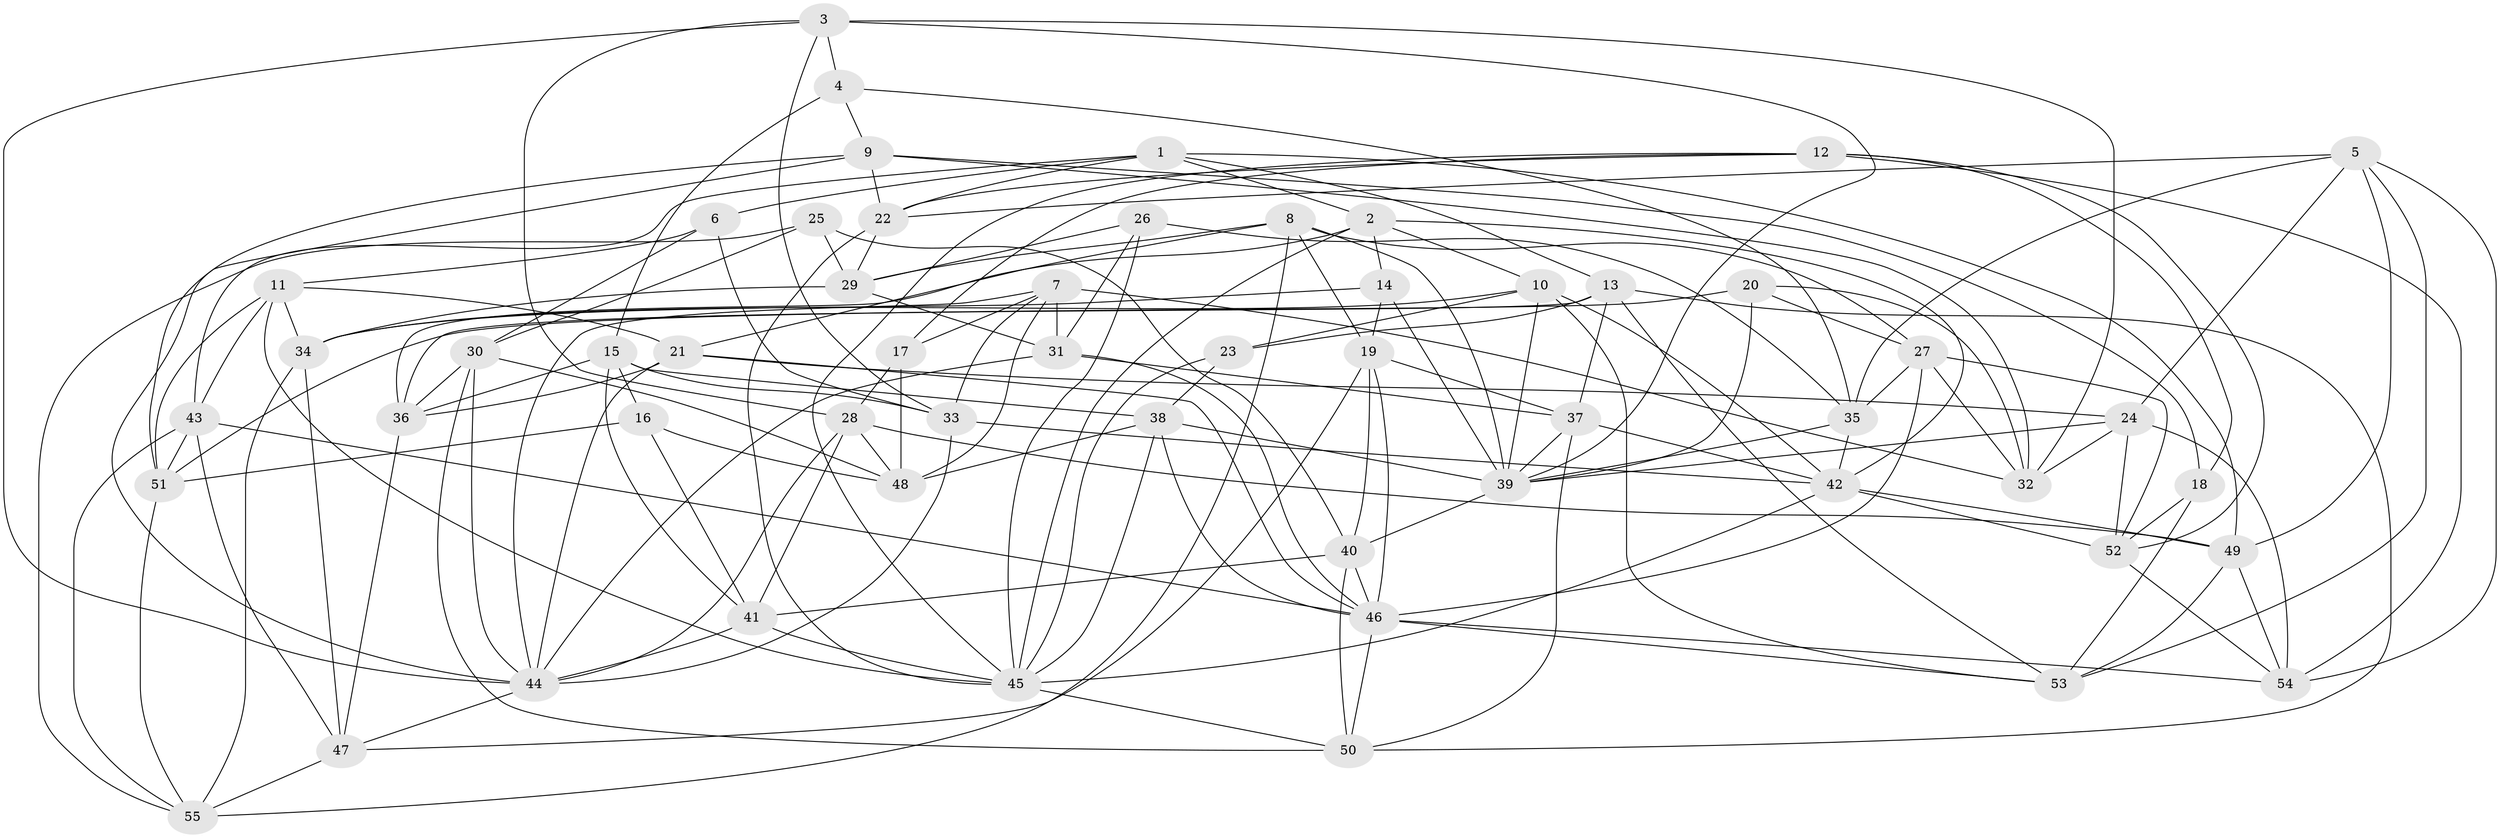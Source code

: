 // original degree distribution, {4: 1.0}
// Generated by graph-tools (version 1.1) at 2025/50/03/09/25 03:50:51]
// undirected, 55 vertices, 164 edges
graph export_dot {
graph [start="1"]
  node [color=gray90,style=filled];
  1;
  2;
  3;
  4;
  5;
  6;
  7;
  8;
  9;
  10;
  11;
  12;
  13;
  14;
  15;
  16;
  17;
  18;
  19;
  20;
  21;
  22;
  23;
  24;
  25;
  26;
  27;
  28;
  29;
  30;
  31;
  32;
  33;
  34;
  35;
  36;
  37;
  38;
  39;
  40;
  41;
  42;
  43;
  44;
  45;
  46;
  47;
  48;
  49;
  50;
  51;
  52;
  53;
  54;
  55;
  1 -- 2 [weight=1.0];
  1 -- 6 [weight=1.0];
  1 -- 13 [weight=1.0];
  1 -- 22 [weight=1.0];
  1 -- 43 [weight=1.0];
  1 -- 49 [weight=1.0];
  2 -- 10 [weight=1.0];
  2 -- 14 [weight=1.0];
  2 -- 36 [weight=1.0];
  2 -- 42 [weight=1.0];
  2 -- 45 [weight=1.0];
  3 -- 4 [weight=1.0];
  3 -- 28 [weight=1.0];
  3 -- 32 [weight=1.0];
  3 -- 33 [weight=1.0];
  3 -- 39 [weight=1.0];
  3 -- 44 [weight=1.0];
  4 -- 9 [weight=1.0];
  4 -- 15 [weight=1.0];
  4 -- 35 [weight=1.0];
  5 -- 22 [weight=1.0];
  5 -- 24 [weight=1.0];
  5 -- 35 [weight=1.0];
  5 -- 49 [weight=1.0];
  5 -- 53 [weight=1.0];
  5 -- 54 [weight=1.0];
  6 -- 11 [weight=1.0];
  6 -- 30 [weight=1.0];
  6 -- 33 [weight=1.0];
  7 -- 17 [weight=1.0];
  7 -- 31 [weight=1.0];
  7 -- 32 [weight=1.0];
  7 -- 33 [weight=1.0];
  7 -- 44 [weight=1.0];
  7 -- 48 [weight=1.0];
  8 -- 19 [weight=1.0];
  8 -- 21 [weight=1.0];
  8 -- 27 [weight=1.0];
  8 -- 29 [weight=1.0];
  8 -- 39 [weight=1.0];
  8 -- 55 [weight=1.0];
  9 -- 18 [weight=1.0];
  9 -- 22 [weight=1.0];
  9 -- 32 [weight=1.0];
  9 -- 44 [weight=1.0];
  9 -- 51 [weight=1.0];
  10 -- 23 [weight=1.0];
  10 -- 34 [weight=1.0];
  10 -- 39 [weight=1.0];
  10 -- 42 [weight=1.0];
  10 -- 53 [weight=1.0];
  11 -- 21 [weight=1.0];
  11 -- 34 [weight=1.0];
  11 -- 43 [weight=1.0];
  11 -- 45 [weight=1.0];
  11 -- 51 [weight=1.0];
  12 -- 17 [weight=1.0];
  12 -- 18 [weight=1.0];
  12 -- 22 [weight=1.0];
  12 -- 45 [weight=1.0];
  12 -- 52 [weight=1.0];
  12 -- 54 [weight=1.0];
  13 -- 23 [weight=1.0];
  13 -- 36 [weight=1.0];
  13 -- 37 [weight=1.0];
  13 -- 50 [weight=1.0];
  13 -- 53 [weight=1.0];
  14 -- 19 [weight=1.0];
  14 -- 34 [weight=1.0];
  14 -- 39 [weight=1.0];
  15 -- 16 [weight=1.0];
  15 -- 33 [weight=1.0];
  15 -- 36 [weight=1.0];
  15 -- 38 [weight=1.0];
  15 -- 41 [weight=1.0];
  16 -- 41 [weight=1.0];
  16 -- 48 [weight=1.0];
  16 -- 51 [weight=1.0];
  17 -- 28 [weight=1.0];
  17 -- 48 [weight=1.0];
  18 -- 52 [weight=1.0];
  18 -- 53 [weight=1.0];
  19 -- 37 [weight=1.0];
  19 -- 40 [weight=1.0];
  19 -- 46 [weight=1.0];
  19 -- 47 [weight=1.0];
  20 -- 27 [weight=1.0];
  20 -- 32 [weight=1.0];
  20 -- 39 [weight=1.0];
  20 -- 51 [weight=1.0];
  21 -- 24 [weight=1.0];
  21 -- 36 [weight=1.0];
  21 -- 44 [weight=1.0];
  21 -- 46 [weight=1.0];
  22 -- 29 [weight=1.0];
  22 -- 45 [weight=1.0];
  23 -- 38 [weight=1.0];
  23 -- 45 [weight=1.0];
  24 -- 32 [weight=1.0];
  24 -- 39 [weight=1.0];
  24 -- 52 [weight=1.0];
  24 -- 54 [weight=1.0];
  25 -- 29 [weight=1.0];
  25 -- 30 [weight=1.0];
  25 -- 40 [weight=1.0];
  25 -- 55 [weight=1.0];
  26 -- 29 [weight=1.0];
  26 -- 31 [weight=1.0];
  26 -- 35 [weight=1.0];
  26 -- 45 [weight=1.0];
  27 -- 32 [weight=1.0];
  27 -- 35 [weight=1.0];
  27 -- 46 [weight=1.0];
  27 -- 52 [weight=1.0];
  28 -- 41 [weight=1.0];
  28 -- 44 [weight=1.0];
  28 -- 48 [weight=1.0];
  28 -- 49 [weight=1.0];
  29 -- 31 [weight=1.0];
  29 -- 34 [weight=1.0];
  30 -- 36 [weight=1.0];
  30 -- 44 [weight=1.0];
  30 -- 48 [weight=1.0];
  30 -- 50 [weight=1.0];
  31 -- 37 [weight=1.0];
  31 -- 44 [weight=1.0];
  31 -- 46 [weight=1.0];
  33 -- 42 [weight=1.0];
  33 -- 44 [weight=1.0];
  34 -- 47 [weight=1.0];
  34 -- 55 [weight=1.0];
  35 -- 39 [weight=1.0];
  35 -- 42 [weight=1.0];
  36 -- 47 [weight=1.0];
  37 -- 39 [weight=1.0];
  37 -- 42 [weight=1.0];
  37 -- 50 [weight=1.0];
  38 -- 39 [weight=1.0];
  38 -- 45 [weight=1.0];
  38 -- 46 [weight=1.0];
  38 -- 48 [weight=1.0];
  39 -- 40 [weight=1.0];
  40 -- 41 [weight=1.0];
  40 -- 46 [weight=1.0];
  40 -- 50 [weight=1.0];
  41 -- 44 [weight=1.0];
  41 -- 45 [weight=1.0];
  42 -- 45 [weight=1.0];
  42 -- 49 [weight=1.0];
  42 -- 52 [weight=1.0];
  43 -- 46 [weight=1.0];
  43 -- 47 [weight=1.0];
  43 -- 51 [weight=1.0];
  43 -- 55 [weight=1.0];
  44 -- 47 [weight=1.0];
  45 -- 50 [weight=1.0];
  46 -- 50 [weight=1.0];
  46 -- 53 [weight=1.0];
  46 -- 54 [weight=1.0];
  47 -- 55 [weight=1.0];
  49 -- 53 [weight=1.0];
  49 -- 54 [weight=1.0];
  51 -- 55 [weight=1.0];
  52 -- 54 [weight=1.0];
}
